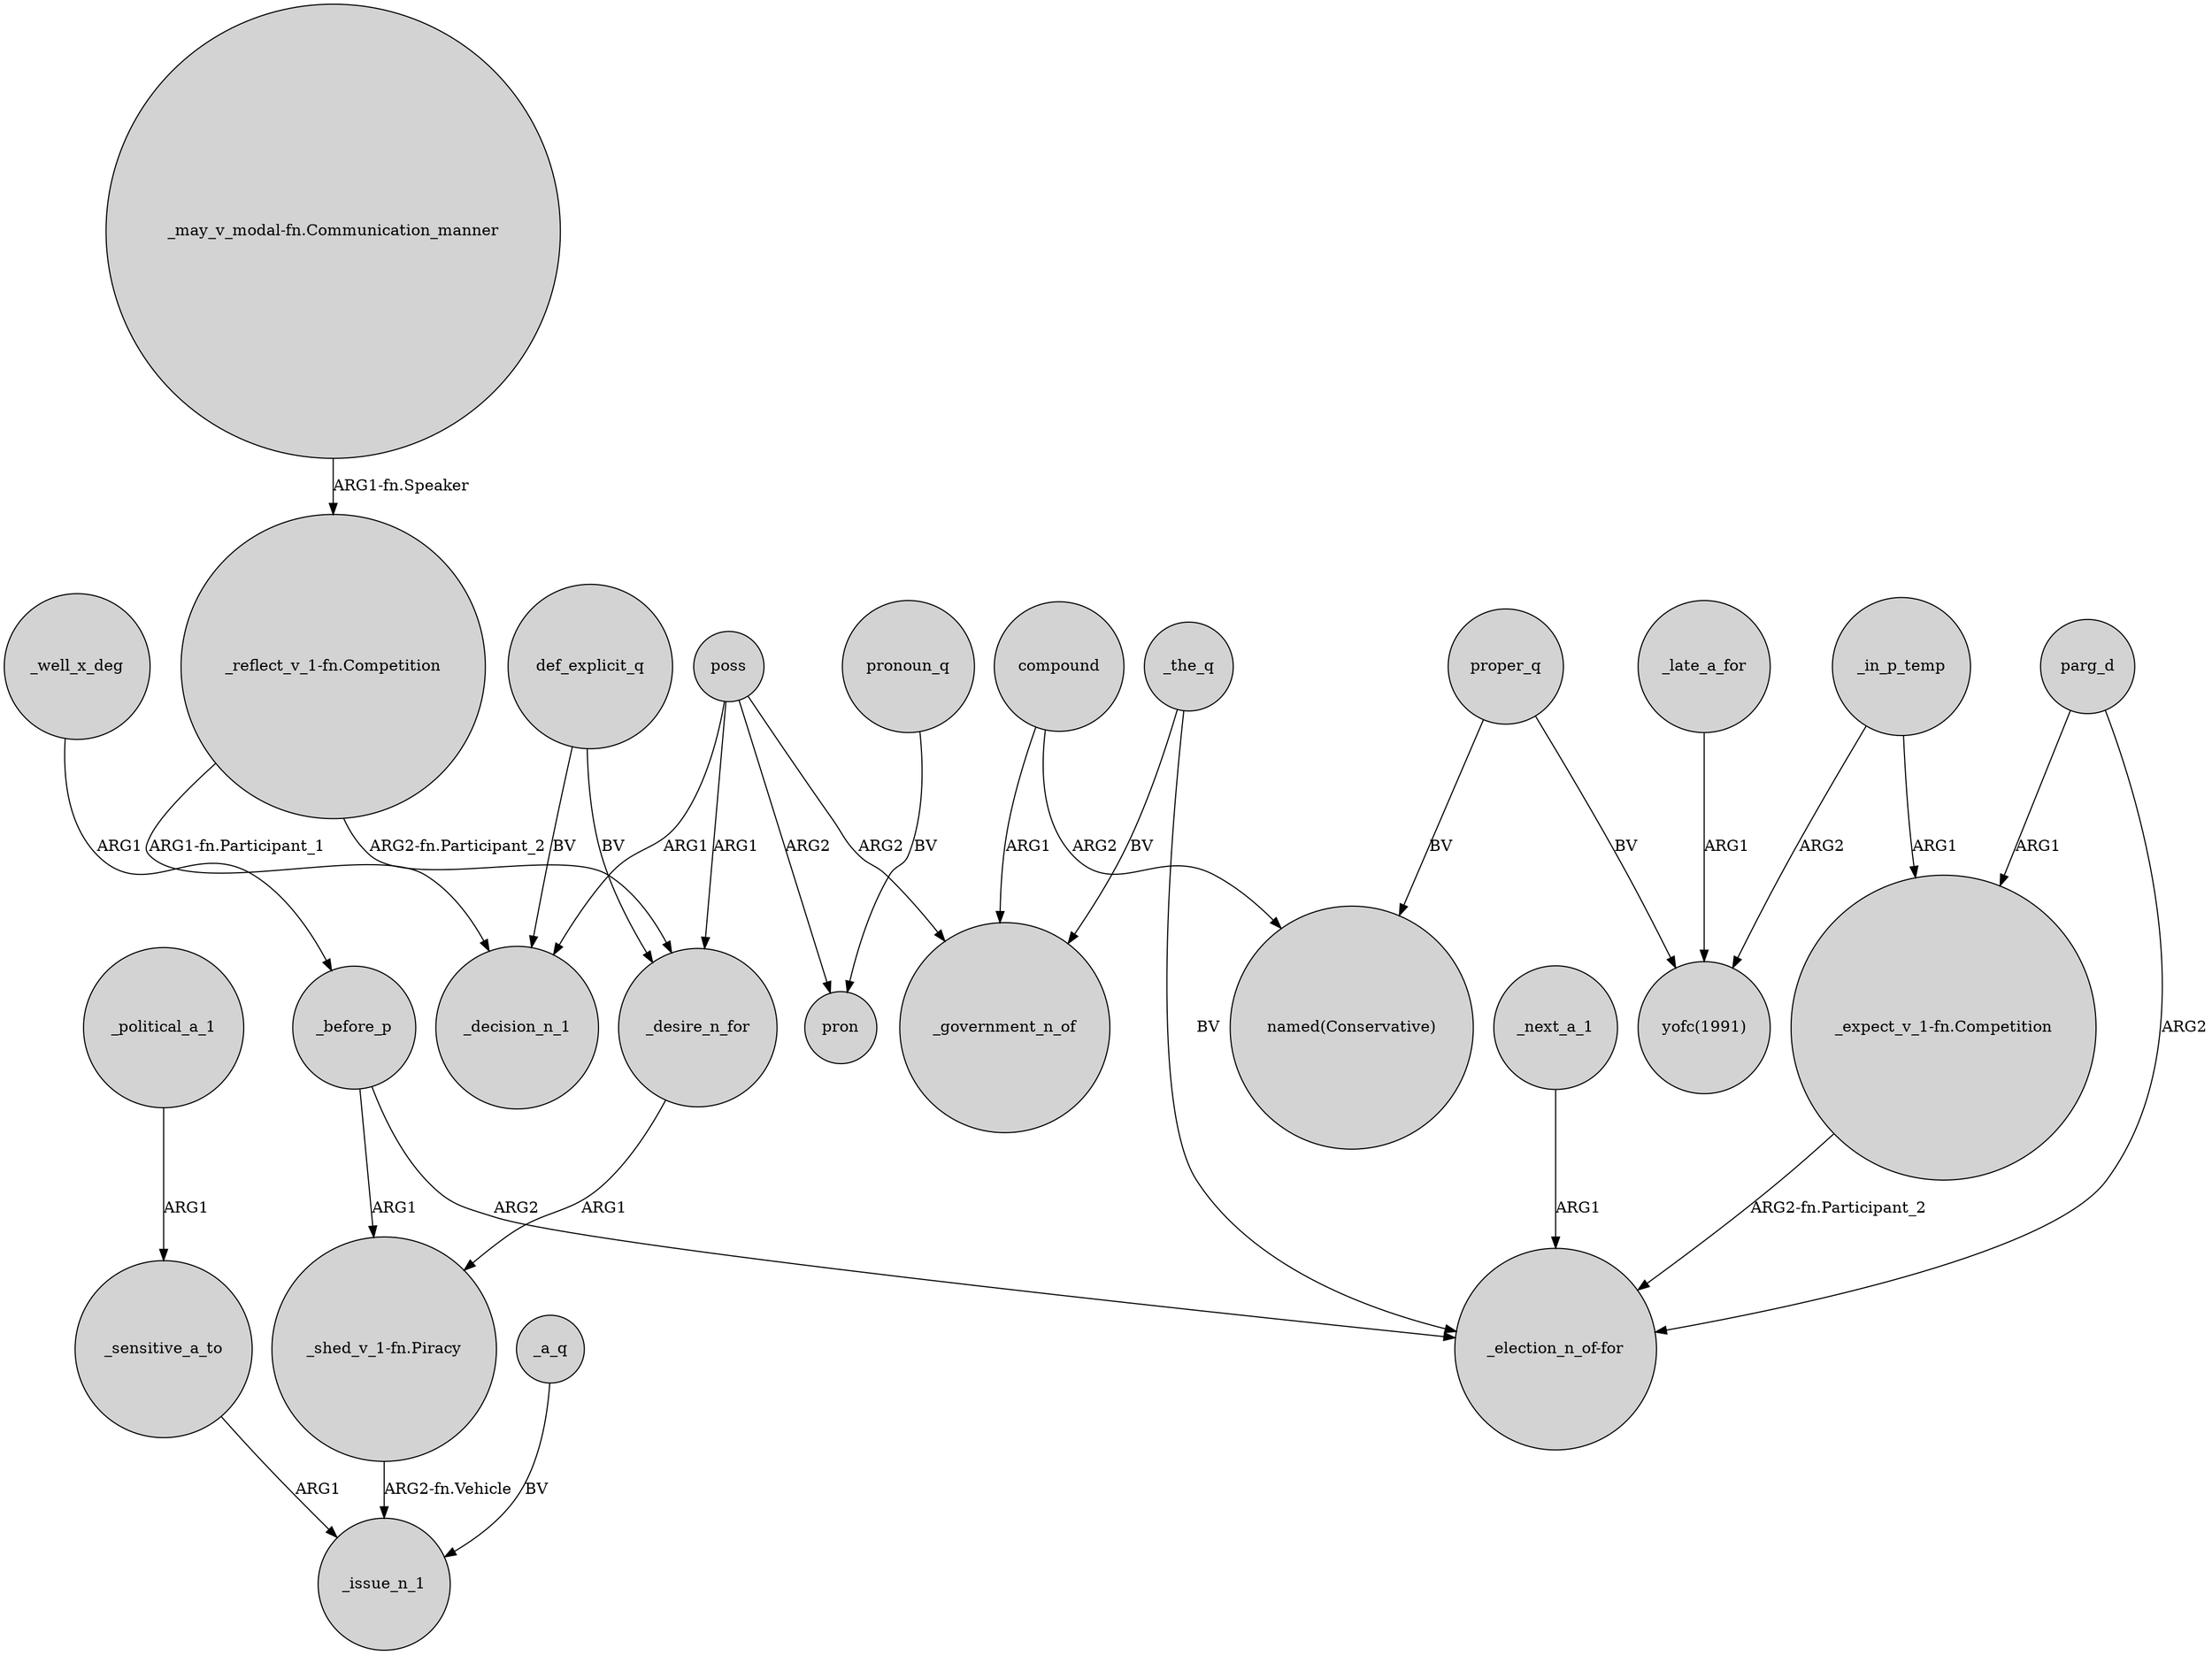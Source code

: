 digraph {
	node [shape=circle style=filled]
	_the_q -> "_election_n_of-for" [label=BV]
	"_reflect_v_1-fn.Competition" -> _desire_n_for [label="ARG2-fn.Participant_2"]
	proper_q -> "named(Conservative)" [label=BV]
	_desire_n_for -> "_shed_v_1-fn.Piracy" [label=ARG1]
	_late_a_for -> "yofc(1991)" [label=ARG1]
	_before_p -> "_election_n_of-for" [label=ARG2]
	compound -> "named(Conservative)" [label=ARG2]
	def_explicit_q -> _decision_n_1 [label=BV]
	_in_p_temp -> "yofc(1991)" [label=ARG2]
	_well_x_deg -> _before_p [label=ARG1]
	poss -> _decision_n_1 [label=ARG1]
	_political_a_1 -> _sensitive_a_to [label=ARG1]
	compound -> _government_n_of [label=ARG1]
	"_reflect_v_1-fn.Competition" -> _decision_n_1 [label="ARG1-fn.Participant_1"]
	def_explicit_q -> _desire_n_for [label=BV]
	pronoun_q -> pron [label=BV]
	poss -> pron [label=ARG2]
	"_expect_v_1-fn.Competition" -> "_election_n_of-for" [label="ARG2-fn.Participant_2"]
	"_shed_v_1-fn.Piracy" -> _issue_n_1 [label="ARG2-fn.Vehicle"]
	_sensitive_a_to -> _issue_n_1 [label=ARG1]
	_in_p_temp -> "_expect_v_1-fn.Competition" [label=ARG1]
	parg_d -> "_election_n_of-for" [label=ARG2]
	proper_q -> "yofc(1991)" [label=BV]
	"_may_v_modal-fn.Communication_manner" -> "_reflect_v_1-fn.Competition" [label="ARG1-fn.Speaker"]
	_the_q -> _government_n_of [label=BV]
	parg_d -> "_expect_v_1-fn.Competition" [label=ARG1]
	_next_a_1 -> "_election_n_of-for" [label=ARG1]
	_before_p -> "_shed_v_1-fn.Piracy" [label=ARG1]
	poss -> _government_n_of [label=ARG2]
	poss -> _desire_n_for [label=ARG1]
	_a_q -> _issue_n_1 [label=BV]
}
